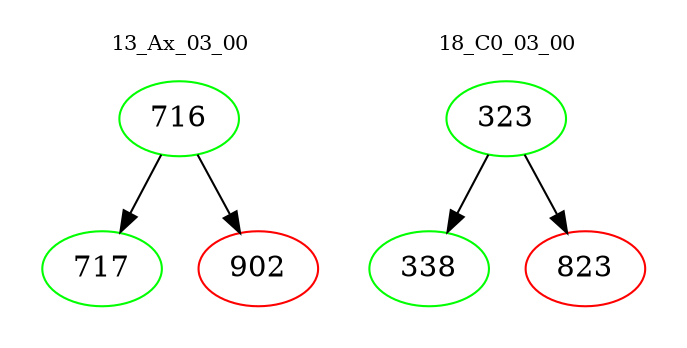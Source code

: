 digraph{
subgraph cluster_0 {
color = white
label = "13_Ax_03_00";
fontsize=10;
T0_716 [label="716", color="green"]
T0_716 -> T0_717 [color="black"]
T0_717 [label="717", color="green"]
T0_716 -> T0_902 [color="black"]
T0_902 [label="902", color="red"]
}
subgraph cluster_1 {
color = white
label = "18_C0_03_00";
fontsize=10;
T1_323 [label="323", color="green"]
T1_323 -> T1_338 [color="black"]
T1_338 [label="338", color="green"]
T1_323 -> T1_823 [color="black"]
T1_823 [label="823", color="red"]
}
}
